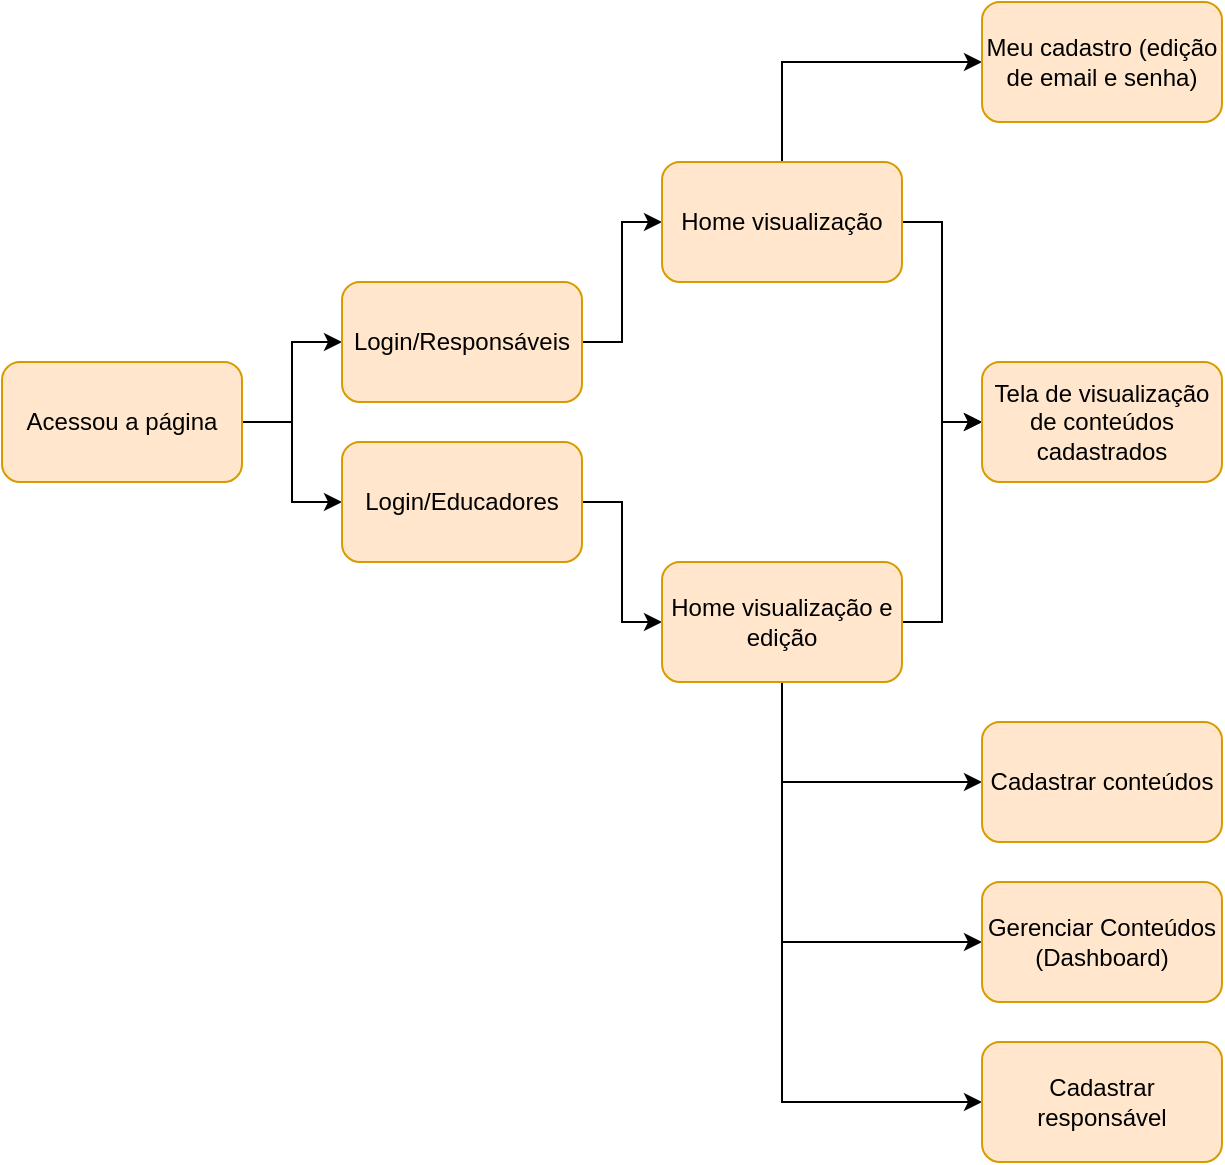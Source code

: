 <mxfile version="22.1.3" type="device">
  <diagram name="Página-1" id="NDfO5BZubo_8XbxUOo4d">
    <mxGraphModel dx="1235" dy="628" grid="1" gridSize="10" guides="1" tooltips="1" connect="1" arrows="1" fold="1" page="1" pageScale="1" pageWidth="827" pageHeight="1169" math="0" shadow="0">
      <root>
        <mxCell id="0" />
        <mxCell id="1" parent="0" />
        <mxCell id="rR2-3XmUIyF8uP3dSWAH-4" style="edgeStyle=orthogonalEdgeStyle;rounded=0;orthogonalLoop=1;jettySize=auto;html=1;" parent="1" source="rR2-3XmUIyF8uP3dSWAH-1" target="rR2-3XmUIyF8uP3dSWAH-2" edge="1">
          <mxGeometry relative="1" as="geometry" />
        </mxCell>
        <mxCell id="rR2-3XmUIyF8uP3dSWAH-5" style="edgeStyle=orthogonalEdgeStyle;rounded=0;orthogonalLoop=1;jettySize=auto;html=1;entryX=0;entryY=0.5;entryDx=0;entryDy=0;" parent="1" source="rR2-3XmUIyF8uP3dSWAH-1" target="rR2-3XmUIyF8uP3dSWAH-3" edge="1">
          <mxGeometry relative="1" as="geometry" />
        </mxCell>
        <mxCell id="rR2-3XmUIyF8uP3dSWAH-1" value="Acessou a página" style="rounded=1;whiteSpace=wrap;html=1;fillColor=#ffe6cc;strokeColor=#d79b00;" parent="1" vertex="1">
          <mxGeometry x="30" y="270" width="120" height="60" as="geometry" />
        </mxCell>
        <mxCell id="rR2-3XmUIyF8uP3dSWAH-7" style="edgeStyle=orthogonalEdgeStyle;rounded=0;orthogonalLoop=1;jettySize=auto;html=1;entryX=0;entryY=0.5;entryDx=0;entryDy=0;" parent="1" source="rR2-3XmUIyF8uP3dSWAH-2" target="rR2-3XmUIyF8uP3dSWAH-6" edge="1">
          <mxGeometry relative="1" as="geometry" />
        </mxCell>
        <mxCell id="rR2-3XmUIyF8uP3dSWAH-2" value="Login/Responsáveis" style="rounded=1;whiteSpace=wrap;html=1;fillColor=#ffe6cc;strokeColor=#d79b00;" parent="1" vertex="1">
          <mxGeometry x="200" y="230" width="120" height="60" as="geometry" />
        </mxCell>
        <mxCell id="rR2-3XmUIyF8uP3dSWAH-9" style="edgeStyle=orthogonalEdgeStyle;rounded=0;orthogonalLoop=1;jettySize=auto;html=1;entryX=0;entryY=0.5;entryDx=0;entryDy=0;" parent="1" source="rR2-3XmUIyF8uP3dSWAH-3" target="rR2-3XmUIyF8uP3dSWAH-8" edge="1">
          <mxGeometry relative="1" as="geometry" />
        </mxCell>
        <mxCell id="rR2-3XmUIyF8uP3dSWAH-3" value="Login/Educadores" style="rounded=1;whiteSpace=wrap;html=1;fillColor=#ffe6cc;strokeColor=#d79b00;" parent="1" vertex="1">
          <mxGeometry x="200" y="310" width="120" height="60" as="geometry" />
        </mxCell>
        <mxCell id="rR2-3XmUIyF8uP3dSWAH-15" style="edgeStyle=orthogonalEdgeStyle;rounded=0;orthogonalLoop=1;jettySize=auto;html=1;entryX=0;entryY=0.5;entryDx=0;entryDy=0;" parent="1" source="rR2-3XmUIyF8uP3dSWAH-6" target="rR2-3XmUIyF8uP3dSWAH-11" edge="1">
          <mxGeometry relative="1" as="geometry" />
        </mxCell>
        <mxCell id="rR2-3XmUIyF8uP3dSWAH-21" style="edgeStyle=orthogonalEdgeStyle;rounded=0;orthogonalLoop=1;jettySize=auto;html=1;entryX=0;entryY=0.5;entryDx=0;entryDy=0;exitX=0.5;exitY=0;exitDx=0;exitDy=0;" parent="1" source="rR2-3XmUIyF8uP3dSWAH-6" target="rR2-3XmUIyF8uP3dSWAH-20" edge="1">
          <mxGeometry relative="1" as="geometry" />
        </mxCell>
        <mxCell id="rR2-3XmUIyF8uP3dSWAH-6" value="Home visualização" style="rounded=1;whiteSpace=wrap;html=1;fillColor=#ffe6cc;strokeColor=#d79b00;" parent="1" vertex="1">
          <mxGeometry x="360" y="170" width="120" height="60" as="geometry" />
        </mxCell>
        <mxCell id="rR2-3XmUIyF8uP3dSWAH-13" style="edgeStyle=orthogonalEdgeStyle;rounded=0;orthogonalLoop=1;jettySize=auto;html=1;entryX=0;entryY=0.5;entryDx=0;entryDy=0;" parent="1" source="rR2-3XmUIyF8uP3dSWAH-8" target="rR2-3XmUIyF8uP3dSWAH-11" edge="1">
          <mxGeometry relative="1" as="geometry" />
        </mxCell>
        <mxCell id="rR2-3XmUIyF8uP3dSWAH-19" style="edgeStyle=orthogonalEdgeStyle;rounded=0;orthogonalLoop=1;jettySize=auto;html=1;entryX=0;entryY=0.5;entryDx=0;entryDy=0;exitX=0.5;exitY=1;exitDx=0;exitDy=0;" parent="1" source="rR2-3XmUIyF8uP3dSWAH-8" target="rR2-3XmUIyF8uP3dSWAH-16" edge="1">
          <mxGeometry relative="1" as="geometry" />
        </mxCell>
        <mxCell id="rR2-3XmUIyF8uP3dSWAH-23" style="edgeStyle=orthogonalEdgeStyle;rounded=0;orthogonalLoop=1;jettySize=auto;html=1;entryX=0;entryY=0.5;entryDx=0;entryDy=0;exitX=0.5;exitY=1;exitDx=0;exitDy=0;" parent="1" source="rR2-3XmUIyF8uP3dSWAH-8" target="rR2-3XmUIyF8uP3dSWAH-22" edge="1">
          <mxGeometry relative="1" as="geometry" />
        </mxCell>
        <mxCell id="rR2-3XmUIyF8uP3dSWAH-25" style="edgeStyle=orthogonalEdgeStyle;rounded=0;orthogonalLoop=1;jettySize=auto;html=1;entryX=0;entryY=0.5;entryDx=0;entryDy=0;exitX=0.5;exitY=1;exitDx=0;exitDy=0;" parent="1" source="rR2-3XmUIyF8uP3dSWAH-8" target="rR2-3XmUIyF8uP3dSWAH-24" edge="1">
          <mxGeometry relative="1" as="geometry" />
        </mxCell>
        <mxCell id="rR2-3XmUIyF8uP3dSWAH-8" value="Home visualização e edição" style="rounded=1;whiteSpace=wrap;html=1;fillColor=#ffe6cc;strokeColor=#d79b00;" parent="1" vertex="1">
          <mxGeometry x="360" y="370" width="120" height="60" as="geometry" />
        </mxCell>
        <mxCell id="rR2-3XmUIyF8uP3dSWAH-11" value="Tela de visualização&lt;br&gt;de conteúdos cadastrados" style="rounded=1;whiteSpace=wrap;html=1;fillColor=#ffe6cc;strokeColor=#d79b00;" parent="1" vertex="1">
          <mxGeometry x="520" y="270" width="120" height="60" as="geometry" />
        </mxCell>
        <mxCell id="rR2-3XmUIyF8uP3dSWAH-16" value="Cadastrar conteúdos" style="rounded=1;whiteSpace=wrap;html=1;fillColor=#ffe6cc;strokeColor=#d79b00;" parent="1" vertex="1">
          <mxGeometry x="520" y="450" width="120" height="60" as="geometry" />
        </mxCell>
        <mxCell id="rR2-3XmUIyF8uP3dSWAH-20" value="Meu cadastro (edição de email e senha)" style="rounded=1;whiteSpace=wrap;html=1;fillColor=#ffe6cc;strokeColor=#d79b00;" parent="1" vertex="1">
          <mxGeometry x="520" y="90" width="120" height="60" as="geometry" />
        </mxCell>
        <mxCell id="rR2-3XmUIyF8uP3dSWAH-22" value="Gerenciar Conteúdos (Dashboard)" style="rounded=1;whiteSpace=wrap;html=1;fillColor=#ffe6cc;strokeColor=#d79b00;" parent="1" vertex="1">
          <mxGeometry x="520" y="530" width="120" height="60" as="geometry" />
        </mxCell>
        <mxCell id="rR2-3XmUIyF8uP3dSWAH-24" value="Cadastrar responsável" style="rounded=1;whiteSpace=wrap;html=1;fillColor=#ffe6cc;strokeColor=#d79b00;" parent="1" vertex="1">
          <mxGeometry x="520" y="610" width="120" height="60" as="geometry" />
        </mxCell>
      </root>
    </mxGraphModel>
  </diagram>
</mxfile>
